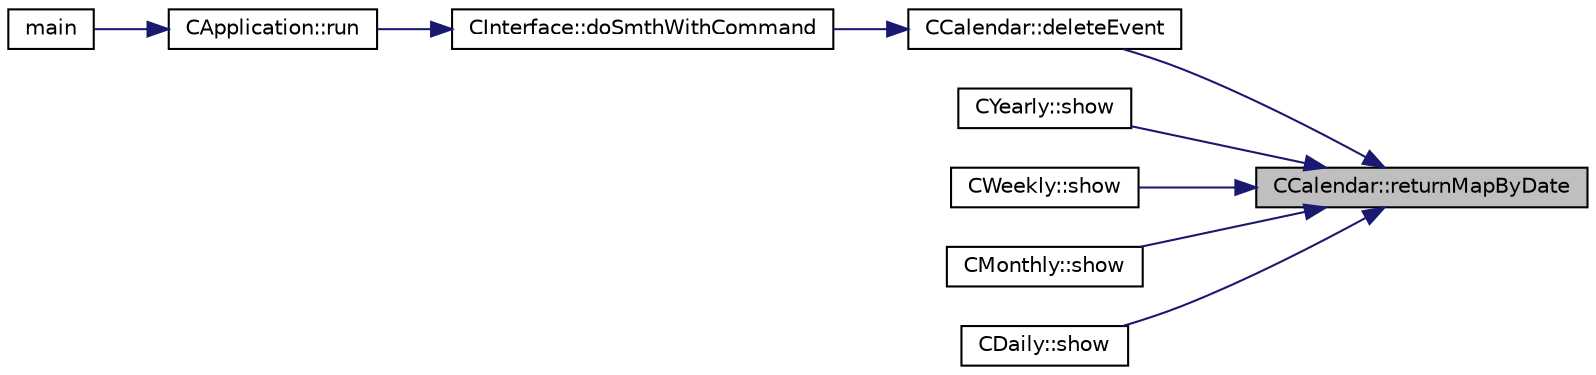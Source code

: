 digraph "CCalendar::returnMapByDate"
{
 // LATEX_PDF_SIZE
  edge [fontname="Helvetica",fontsize="10",labelfontname="Helvetica",labelfontsize="10"];
  node [fontname="Helvetica",fontsize="10",shape=record];
  rankdir="RL";
  Node1 [label="CCalendar::returnMapByDate",height=0.2,width=0.4,color="black", fillcolor="grey75", style="filled", fontcolor="black",tooltip=" "];
  Node1 -> Node2 [dir="back",color="midnightblue",fontsize="10",style="solid",fontname="Helvetica"];
  Node2 [label="CCalendar::deleteEvent",height=0.2,width=0.4,color="black", fillcolor="white", style="filled",URL="$classCCalendar.html#aca88757244f723aa93194eb42d6626d4",tooltip=" "];
  Node2 -> Node3 [dir="back",color="midnightblue",fontsize="10",style="solid",fontname="Helvetica"];
  Node3 [label="CInterface::doSmthWithCommand",height=0.2,width=0.4,color="black", fillcolor="white", style="filled",URL="$classCInterface.html#a2d740d4e6053226bb94ffd7e0b3f8d2f",tooltip=" "];
  Node3 -> Node4 [dir="back",color="midnightblue",fontsize="10",style="solid",fontname="Helvetica"];
  Node4 [label="CApplication::run",height=0.2,width=0.4,color="black", fillcolor="white", style="filled",URL="$classCApplication.html#aeb7ff3128e0c684d3d7b3f48079a04ef",tooltip=" "];
  Node4 -> Node5 [dir="back",color="midnightblue",fontsize="10",style="solid",fontname="Helvetica"];
  Node5 [label="main",height=0.2,width=0.4,color="black", fillcolor="white", style="filled",URL="$main_8cpp.html#ae66f6b31b5ad750f1fe042a706a4e3d4",tooltip=" "];
  Node1 -> Node6 [dir="back",color="midnightblue",fontsize="10",style="solid",fontname="Helvetica"];
  Node6 [label="CYearly::show",height=0.2,width=0.4,color="black", fillcolor="white", style="filled",URL="$classCYearly.html#a007d3cfca28a8ce957e81e07e8ee38c1",tooltip=" "];
  Node1 -> Node7 [dir="back",color="midnightblue",fontsize="10",style="solid",fontname="Helvetica"];
  Node7 [label="CWeekly::show",height=0.2,width=0.4,color="black", fillcolor="white", style="filled",URL="$classCWeekly.html#aff6d9f77bbe14822758ea0f02956e4b1",tooltip=" "];
  Node1 -> Node8 [dir="back",color="midnightblue",fontsize="10",style="solid",fontname="Helvetica"];
  Node8 [label="CMonthly::show",height=0.2,width=0.4,color="black", fillcolor="white", style="filled",URL="$classCMonthly.html#a627847553e6f5e95e4ad57866dd2a321",tooltip=" "];
  Node1 -> Node9 [dir="back",color="midnightblue",fontsize="10",style="solid",fontname="Helvetica"];
  Node9 [label="CDaily::show",height=0.2,width=0.4,color="black", fillcolor="white", style="filled",URL="$classCDaily.html#a4f35cd3b3547ca95e35cb6631b7b6630",tooltip=" "];
}

